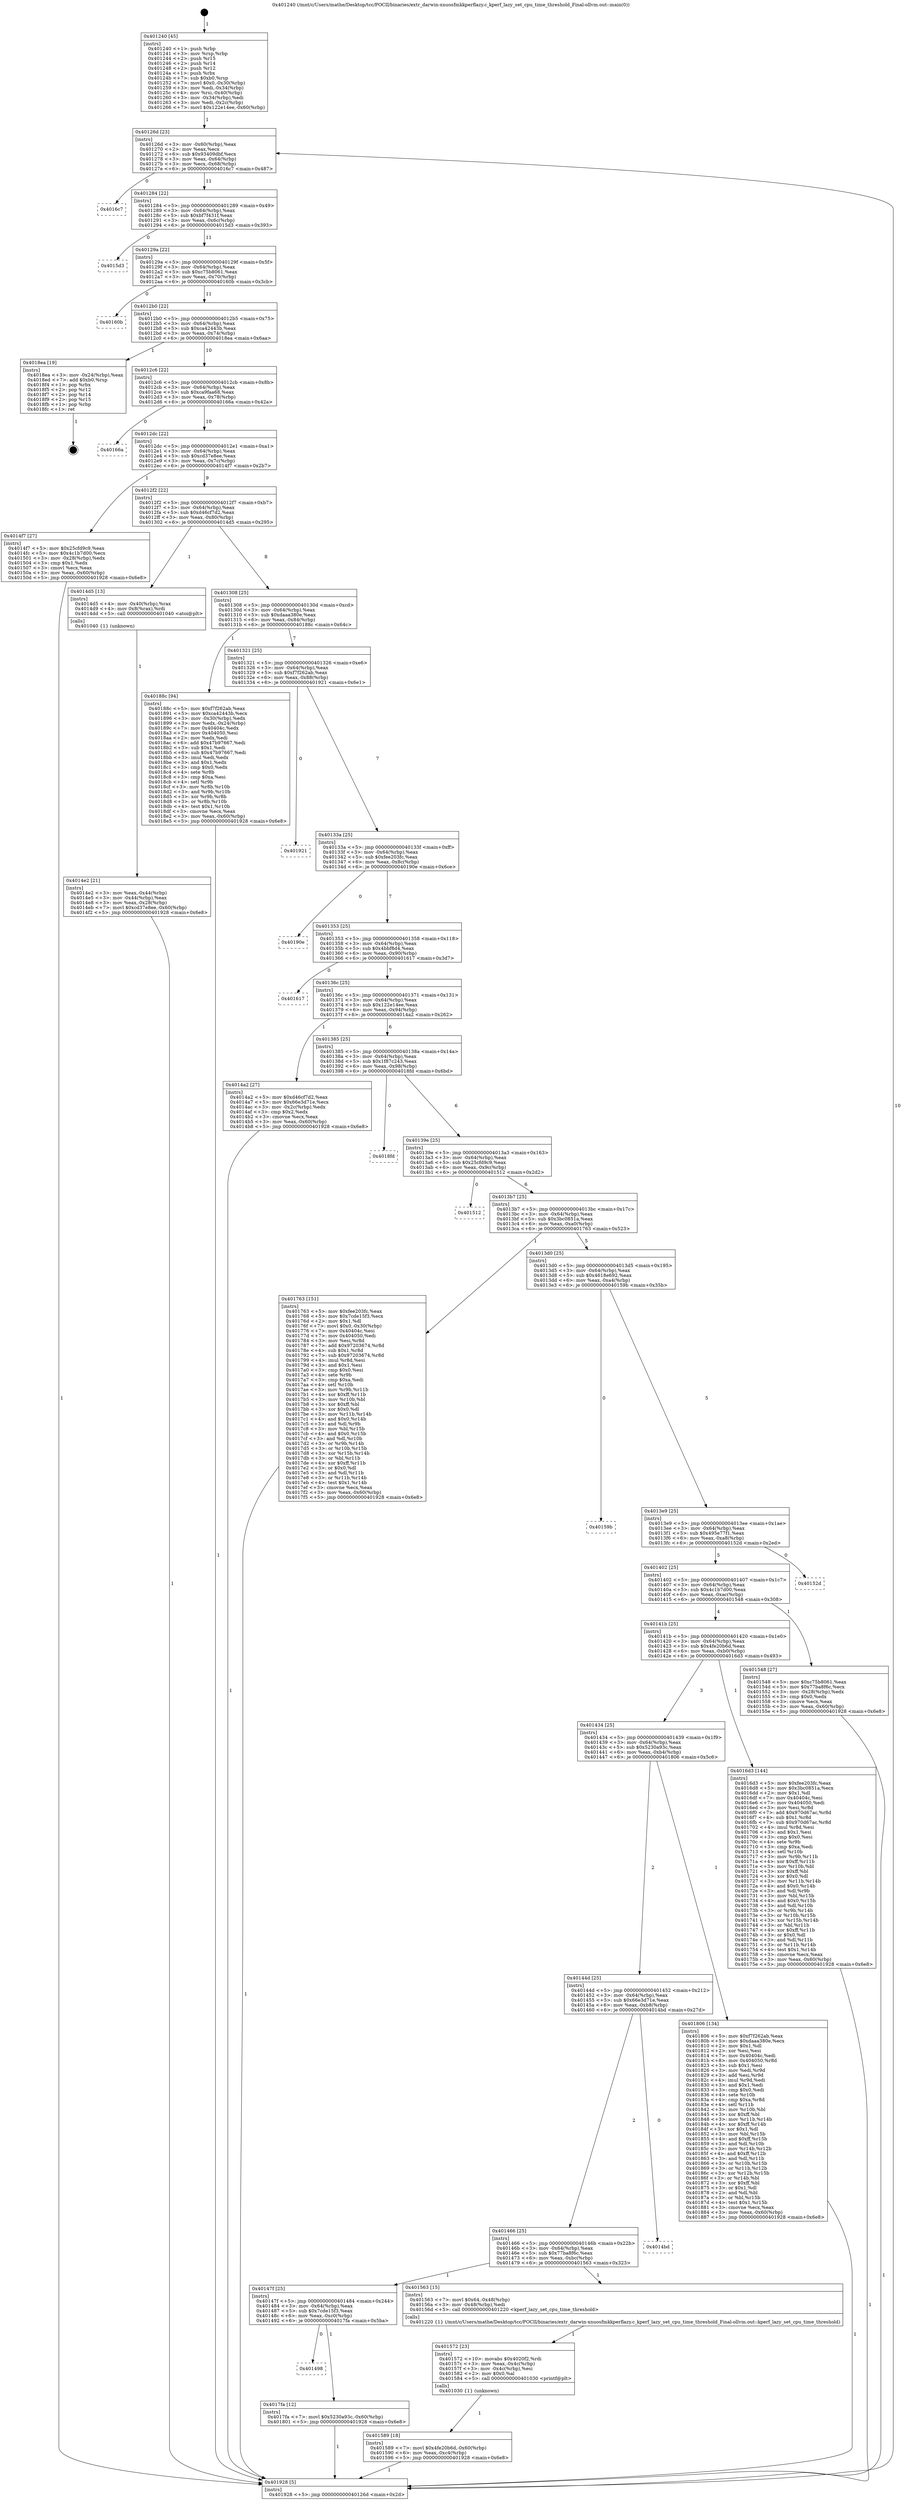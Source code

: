 digraph "0x401240" {
  label = "0x401240 (/mnt/c/Users/mathe/Desktop/tcc/POCII/binaries/extr_darwin-xnuosfmkkperflazy.c_kperf_lazy_set_cpu_time_threshold_Final-ollvm.out::main(0))"
  labelloc = "t"
  node[shape=record]

  Entry [label="",width=0.3,height=0.3,shape=circle,fillcolor=black,style=filled]
  "0x40126d" [label="{
     0x40126d [23]\l
     | [instrs]\l
     &nbsp;&nbsp;0x40126d \<+3\>: mov -0x60(%rbp),%eax\l
     &nbsp;&nbsp;0x401270 \<+2\>: mov %eax,%ecx\l
     &nbsp;&nbsp;0x401272 \<+6\>: sub $0x93409dbf,%ecx\l
     &nbsp;&nbsp;0x401278 \<+3\>: mov %eax,-0x64(%rbp)\l
     &nbsp;&nbsp;0x40127b \<+3\>: mov %ecx,-0x68(%rbp)\l
     &nbsp;&nbsp;0x40127e \<+6\>: je 00000000004016c7 \<main+0x487\>\l
  }"]
  "0x4016c7" [label="{
     0x4016c7\l
  }", style=dashed]
  "0x401284" [label="{
     0x401284 [22]\l
     | [instrs]\l
     &nbsp;&nbsp;0x401284 \<+5\>: jmp 0000000000401289 \<main+0x49\>\l
     &nbsp;&nbsp;0x401289 \<+3\>: mov -0x64(%rbp),%eax\l
     &nbsp;&nbsp;0x40128c \<+5\>: sub $0xbf7f431f,%eax\l
     &nbsp;&nbsp;0x401291 \<+3\>: mov %eax,-0x6c(%rbp)\l
     &nbsp;&nbsp;0x401294 \<+6\>: je 00000000004015d3 \<main+0x393\>\l
  }"]
  Exit [label="",width=0.3,height=0.3,shape=circle,fillcolor=black,style=filled,peripheries=2]
  "0x4015d3" [label="{
     0x4015d3\l
  }", style=dashed]
  "0x40129a" [label="{
     0x40129a [22]\l
     | [instrs]\l
     &nbsp;&nbsp;0x40129a \<+5\>: jmp 000000000040129f \<main+0x5f\>\l
     &nbsp;&nbsp;0x40129f \<+3\>: mov -0x64(%rbp),%eax\l
     &nbsp;&nbsp;0x4012a2 \<+5\>: sub $0xc75b8061,%eax\l
     &nbsp;&nbsp;0x4012a7 \<+3\>: mov %eax,-0x70(%rbp)\l
     &nbsp;&nbsp;0x4012aa \<+6\>: je 000000000040160b \<main+0x3cb\>\l
  }"]
  "0x401498" [label="{
     0x401498\l
  }", style=dashed]
  "0x40160b" [label="{
     0x40160b\l
  }", style=dashed]
  "0x4012b0" [label="{
     0x4012b0 [22]\l
     | [instrs]\l
     &nbsp;&nbsp;0x4012b0 \<+5\>: jmp 00000000004012b5 \<main+0x75\>\l
     &nbsp;&nbsp;0x4012b5 \<+3\>: mov -0x64(%rbp),%eax\l
     &nbsp;&nbsp;0x4012b8 \<+5\>: sub $0xca42443b,%eax\l
     &nbsp;&nbsp;0x4012bd \<+3\>: mov %eax,-0x74(%rbp)\l
     &nbsp;&nbsp;0x4012c0 \<+6\>: je 00000000004018ea \<main+0x6aa\>\l
  }"]
  "0x4017fa" [label="{
     0x4017fa [12]\l
     | [instrs]\l
     &nbsp;&nbsp;0x4017fa \<+7\>: movl $0x5230a93c,-0x60(%rbp)\l
     &nbsp;&nbsp;0x401801 \<+5\>: jmp 0000000000401928 \<main+0x6e8\>\l
  }"]
  "0x4018ea" [label="{
     0x4018ea [19]\l
     | [instrs]\l
     &nbsp;&nbsp;0x4018ea \<+3\>: mov -0x24(%rbp),%eax\l
     &nbsp;&nbsp;0x4018ed \<+7\>: add $0xb0,%rsp\l
     &nbsp;&nbsp;0x4018f4 \<+1\>: pop %rbx\l
     &nbsp;&nbsp;0x4018f5 \<+2\>: pop %r12\l
     &nbsp;&nbsp;0x4018f7 \<+2\>: pop %r14\l
     &nbsp;&nbsp;0x4018f9 \<+2\>: pop %r15\l
     &nbsp;&nbsp;0x4018fb \<+1\>: pop %rbp\l
     &nbsp;&nbsp;0x4018fc \<+1\>: ret\l
  }"]
  "0x4012c6" [label="{
     0x4012c6 [22]\l
     | [instrs]\l
     &nbsp;&nbsp;0x4012c6 \<+5\>: jmp 00000000004012cb \<main+0x8b\>\l
     &nbsp;&nbsp;0x4012cb \<+3\>: mov -0x64(%rbp),%eax\l
     &nbsp;&nbsp;0x4012ce \<+5\>: sub $0xca9faa68,%eax\l
     &nbsp;&nbsp;0x4012d3 \<+3\>: mov %eax,-0x78(%rbp)\l
     &nbsp;&nbsp;0x4012d6 \<+6\>: je 000000000040166a \<main+0x42a\>\l
  }"]
  "0x401589" [label="{
     0x401589 [18]\l
     | [instrs]\l
     &nbsp;&nbsp;0x401589 \<+7\>: movl $0x4fe20b6d,-0x60(%rbp)\l
     &nbsp;&nbsp;0x401590 \<+6\>: mov %eax,-0xc4(%rbp)\l
     &nbsp;&nbsp;0x401596 \<+5\>: jmp 0000000000401928 \<main+0x6e8\>\l
  }"]
  "0x40166a" [label="{
     0x40166a\l
  }", style=dashed]
  "0x4012dc" [label="{
     0x4012dc [22]\l
     | [instrs]\l
     &nbsp;&nbsp;0x4012dc \<+5\>: jmp 00000000004012e1 \<main+0xa1\>\l
     &nbsp;&nbsp;0x4012e1 \<+3\>: mov -0x64(%rbp),%eax\l
     &nbsp;&nbsp;0x4012e4 \<+5\>: sub $0xcd37e8ee,%eax\l
     &nbsp;&nbsp;0x4012e9 \<+3\>: mov %eax,-0x7c(%rbp)\l
     &nbsp;&nbsp;0x4012ec \<+6\>: je 00000000004014f7 \<main+0x2b7\>\l
  }"]
  "0x401572" [label="{
     0x401572 [23]\l
     | [instrs]\l
     &nbsp;&nbsp;0x401572 \<+10\>: movabs $0x4020f2,%rdi\l
     &nbsp;&nbsp;0x40157c \<+3\>: mov %eax,-0x4c(%rbp)\l
     &nbsp;&nbsp;0x40157f \<+3\>: mov -0x4c(%rbp),%esi\l
     &nbsp;&nbsp;0x401582 \<+2\>: mov $0x0,%al\l
     &nbsp;&nbsp;0x401584 \<+5\>: call 0000000000401030 \<printf@plt\>\l
     | [calls]\l
     &nbsp;&nbsp;0x401030 \{1\} (unknown)\l
  }"]
  "0x4014f7" [label="{
     0x4014f7 [27]\l
     | [instrs]\l
     &nbsp;&nbsp;0x4014f7 \<+5\>: mov $0x25cfd9c9,%eax\l
     &nbsp;&nbsp;0x4014fc \<+5\>: mov $0x4c1b7d00,%ecx\l
     &nbsp;&nbsp;0x401501 \<+3\>: mov -0x28(%rbp),%edx\l
     &nbsp;&nbsp;0x401504 \<+3\>: cmp $0x1,%edx\l
     &nbsp;&nbsp;0x401507 \<+3\>: cmovl %ecx,%eax\l
     &nbsp;&nbsp;0x40150a \<+3\>: mov %eax,-0x60(%rbp)\l
     &nbsp;&nbsp;0x40150d \<+5\>: jmp 0000000000401928 \<main+0x6e8\>\l
  }"]
  "0x4012f2" [label="{
     0x4012f2 [22]\l
     | [instrs]\l
     &nbsp;&nbsp;0x4012f2 \<+5\>: jmp 00000000004012f7 \<main+0xb7\>\l
     &nbsp;&nbsp;0x4012f7 \<+3\>: mov -0x64(%rbp),%eax\l
     &nbsp;&nbsp;0x4012fa \<+5\>: sub $0xd46cf7d2,%eax\l
     &nbsp;&nbsp;0x4012ff \<+3\>: mov %eax,-0x80(%rbp)\l
     &nbsp;&nbsp;0x401302 \<+6\>: je 00000000004014d5 \<main+0x295\>\l
  }"]
  "0x40147f" [label="{
     0x40147f [25]\l
     | [instrs]\l
     &nbsp;&nbsp;0x40147f \<+5\>: jmp 0000000000401484 \<main+0x244\>\l
     &nbsp;&nbsp;0x401484 \<+3\>: mov -0x64(%rbp),%eax\l
     &nbsp;&nbsp;0x401487 \<+5\>: sub $0x7cde15f3,%eax\l
     &nbsp;&nbsp;0x40148c \<+6\>: mov %eax,-0xc0(%rbp)\l
     &nbsp;&nbsp;0x401492 \<+6\>: je 00000000004017fa \<main+0x5ba\>\l
  }"]
  "0x4014d5" [label="{
     0x4014d5 [13]\l
     | [instrs]\l
     &nbsp;&nbsp;0x4014d5 \<+4\>: mov -0x40(%rbp),%rax\l
     &nbsp;&nbsp;0x4014d9 \<+4\>: mov 0x8(%rax),%rdi\l
     &nbsp;&nbsp;0x4014dd \<+5\>: call 0000000000401040 \<atoi@plt\>\l
     | [calls]\l
     &nbsp;&nbsp;0x401040 \{1\} (unknown)\l
  }"]
  "0x401308" [label="{
     0x401308 [25]\l
     | [instrs]\l
     &nbsp;&nbsp;0x401308 \<+5\>: jmp 000000000040130d \<main+0xcd\>\l
     &nbsp;&nbsp;0x40130d \<+3\>: mov -0x64(%rbp),%eax\l
     &nbsp;&nbsp;0x401310 \<+5\>: sub $0xdaaa380e,%eax\l
     &nbsp;&nbsp;0x401315 \<+6\>: mov %eax,-0x84(%rbp)\l
     &nbsp;&nbsp;0x40131b \<+6\>: je 000000000040188c \<main+0x64c\>\l
  }"]
  "0x401563" [label="{
     0x401563 [15]\l
     | [instrs]\l
     &nbsp;&nbsp;0x401563 \<+7\>: movl $0x64,-0x48(%rbp)\l
     &nbsp;&nbsp;0x40156a \<+3\>: mov -0x48(%rbp),%edi\l
     &nbsp;&nbsp;0x40156d \<+5\>: call 0000000000401220 \<kperf_lazy_set_cpu_time_threshold\>\l
     | [calls]\l
     &nbsp;&nbsp;0x401220 \{1\} (/mnt/c/Users/mathe/Desktop/tcc/POCII/binaries/extr_darwin-xnuosfmkkperflazy.c_kperf_lazy_set_cpu_time_threshold_Final-ollvm.out::kperf_lazy_set_cpu_time_threshold)\l
  }"]
  "0x40188c" [label="{
     0x40188c [94]\l
     | [instrs]\l
     &nbsp;&nbsp;0x40188c \<+5\>: mov $0xf7f262ab,%eax\l
     &nbsp;&nbsp;0x401891 \<+5\>: mov $0xca42443b,%ecx\l
     &nbsp;&nbsp;0x401896 \<+3\>: mov -0x30(%rbp),%edx\l
     &nbsp;&nbsp;0x401899 \<+3\>: mov %edx,-0x24(%rbp)\l
     &nbsp;&nbsp;0x40189c \<+7\>: mov 0x40404c,%edx\l
     &nbsp;&nbsp;0x4018a3 \<+7\>: mov 0x404050,%esi\l
     &nbsp;&nbsp;0x4018aa \<+2\>: mov %edx,%edi\l
     &nbsp;&nbsp;0x4018ac \<+6\>: add $0x47b97667,%edi\l
     &nbsp;&nbsp;0x4018b2 \<+3\>: sub $0x1,%edi\l
     &nbsp;&nbsp;0x4018b5 \<+6\>: sub $0x47b97667,%edi\l
     &nbsp;&nbsp;0x4018bb \<+3\>: imul %edi,%edx\l
     &nbsp;&nbsp;0x4018be \<+3\>: and $0x1,%edx\l
     &nbsp;&nbsp;0x4018c1 \<+3\>: cmp $0x0,%edx\l
     &nbsp;&nbsp;0x4018c4 \<+4\>: sete %r8b\l
     &nbsp;&nbsp;0x4018c8 \<+3\>: cmp $0xa,%esi\l
     &nbsp;&nbsp;0x4018cb \<+4\>: setl %r9b\l
     &nbsp;&nbsp;0x4018cf \<+3\>: mov %r8b,%r10b\l
     &nbsp;&nbsp;0x4018d2 \<+3\>: and %r9b,%r10b\l
     &nbsp;&nbsp;0x4018d5 \<+3\>: xor %r9b,%r8b\l
     &nbsp;&nbsp;0x4018d8 \<+3\>: or %r8b,%r10b\l
     &nbsp;&nbsp;0x4018db \<+4\>: test $0x1,%r10b\l
     &nbsp;&nbsp;0x4018df \<+3\>: cmovne %ecx,%eax\l
     &nbsp;&nbsp;0x4018e2 \<+3\>: mov %eax,-0x60(%rbp)\l
     &nbsp;&nbsp;0x4018e5 \<+5\>: jmp 0000000000401928 \<main+0x6e8\>\l
  }"]
  "0x401321" [label="{
     0x401321 [25]\l
     | [instrs]\l
     &nbsp;&nbsp;0x401321 \<+5\>: jmp 0000000000401326 \<main+0xe6\>\l
     &nbsp;&nbsp;0x401326 \<+3\>: mov -0x64(%rbp),%eax\l
     &nbsp;&nbsp;0x401329 \<+5\>: sub $0xf7f262ab,%eax\l
     &nbsp;&nbsp;0x40132e \<+6\>: mov %eax,-0x88(%rbp)\l
     &nbsp;&nbsp;0x401334 \<+6\>: je 0000000000401921 \<main+0x6e1\>\l
  }"]
  "0x401466" [label="{
     0x401466 [25]\l
     | [instrs]\l
     &nbsp;&nbsp;0x401466 \<+5\>: jmp 000000000040146b \<main+0x22b\>\l
     &nbsp;&nbsp;0x40146b \<+3\>: mov -0x64(%rbp),%eax\l
     &nbsp;&nbsp;0x40146e \<+5\>: sub $0x77ba8f6c,%eax\l
     &nbsp;&nbsp;0x401473 \<+6\>: mov %eax,-0xbc(%rbp)\l
     &nbsp;&nbsp;0x401479 \<+6\>: je 0000000000401563 \<main+0x323\>\l
  }"]
  "0x401921" [label="{
     0x401921\l
  }", style=dashed]
  "0x40133a" [label="{
     0x40133a [25]\l
     | [instrs]\l
     &nbsp;&nbsp;0x40133a \<+5\>: jmp 000000000040133f \<main+0xff\>\l
     &nbsp;&nbsp;0x40133f \<+3\>: mov -0x64(%rbp),%eax\l
     &nbsp;&nbsp;0x401342 \<+5\>: sub $0xfee203fc,%eax\l
     &nbsp;&nbsp;0x401347 \<+6\>: mov %eax,-0x8c(%rbp)\l
     &nbsp;&nbsp;0x40134d \<+6\>: je 000000000040190e \<main+0x6ce\>\l
  }"]
  "0x4014bd" [label="{
     0x4014bd\l
  }", style=dashed]
  "0x40190e" [label="{
     0x40190e\l
  }", style=dashed]
  "0x401353" [label="{
     0x401353 [25]\l
     | [instrs]\l
     &nbsp;&nbsp;0x401353 \<+5\>: jmp 0000000000401358 \<main+0x118\>\l
     &nbsp;&nbsp;0x401358 \<+3\>: mov -0x64(%rbp),%eax\l
     &nbsp;&nbsp;0x40135b \<+5\>: sub $0x4bbf8d4,%eax\l
     &nbsp;&nbsp;0x401360 \<+6\>: mov %eax,-0x90(%rbp)\l
     &nbsp;&nbsp;0x401366 \<+6\>: je 0000000000401617 \<main+0x3d7\>\l
  }"]
  "0x40144d" [label="{
     0x40144d [25]\l
     | [instrs]\l
     &nbsp;&nbsp;0x40144d \<+5\>: jmp 0000000000401452 \<main+0x212\>\l
     &nbsp;&nbsp;0x401452 \<+3\>: mov -0x64(%rbp),%eax\l
     &nbsp;&nbsp;0x401455 \<+5\>: sub $0x66e3d71e,%eax\l
     &nbsp;&nbsp;0x40145a \<+6\>: mov %eax,-0xb8(%rbp)\l
     &nbsp;&nbsp;0x401460 \<+6\>: je 00000000004014bd \<main+0x27d\>\l
  }"]
  "0x401617" [label="{
     0x401617\l
  }", style=dashed]
  "0x40136c" [label="{
     0x40136c [25]\l
     | [instrs]\l
     &nbsp;&nbsp;0x40136c \<+5\>: jmp 0000000000401371 \<main+0x131\>\l
     &nbsp;&nbsp;0x401371 \<+3\>: mov -0x64(%rbp),%eax\l
     &nbsp;&nbsp;0x401374 \<+5\>: sub $0x122e14ee,%eax\l
     &nbsp;&nbsp;0x401379 \<+6\>: mov %eax,-0x94(%rbp)\l
     &nbsp;&nbsp;0x40137f \<+6\>: je 00000000004014a2 \<main+0x262\>\l
  }"]
  "0x401806" [label="{
     0x401806 [134]\l
     | [instrs]\l
     &nbsp;&nbsp;0x401806 \<+5\>: mov $0xf7f262ab,%eax\l
     &nbsp;&nbsp;0x40180b \<+5\>: mov $0xdaaa380e,%ecx\l
     &nbsp;&nbsp;0x401810 \<+2\>: mov $0x1,%dl\l
     &nbsp;&nbsp;0x401812 \<+2\>: xor %esi,%esi\l
     &nbsp;&nbsp;0x401814 \<+7\>: mov 0x40404c,%edi\l
     &nbsp;&nbsp;0x40181b \<+8\>: mov 0x404050,%r8d\l
     &nbsp;&nbsp;0x401823 \<+3\>: sub $0x1,%esi\l
     &nbsp;&nbsp;0x401826 \<+3\>: mov %edi,%r9d\l
     &nbsp;&nbsp;0x401829 \<+3\>: add %esi,%r9d\l
     &nbsp;&nbsp;0x40182c \<+4\>: imul %r9d,%edi\l
     &nbsp;&nbsp;0x401830 \<+3\>: and $0x1,%edi\l
     &nbsp;&nbsp;0x401833 \<+3\>: cmp $0x0,%edi\l
     &nbsp;&nbsp;0x401836 \<+4\>: sete %r10b\l
     &nbsp;&nbsp;0x40183a \<+4\>: cmp $0xa,%r8d\l
     &nbsp;&nbsp;0x40183e \<+4\>: setl %r11b\l
     &nbsp;&nbsp;0x401842 \<+3\>: mov %r10b,%bl\l
     &nbsp;&nbsp;0x401845 \<+3\>: xor $0xff,%bl\l
     &nbsp;&nbsp;0x401848 \<+3\>: mov %r11b,%r14b\l
     &nbsp;&nbsp;0x40184b \<+4\>: xor $0xff,%r14b\l
     &nbsp;&nbsp;0x40184f \<+3\>: xor $0x1,%dl\l
     &nbsp;&nbsp;0x401852 \<+3\>: mov %bl,%r15b\l
     &nbsp;&nbsp;0x401855 \<+4\>: and $0xff,%r15b\l
     &nbsp;&nbsp;0x401859 \<+3\>: and %dl,%r10b\l
     &nbsp;&nbsp;0x40185c \<+3\>: mov %r14b,%r12b\l
     &nbsp;&nbsp;0x40185f \<+4\>: and $0xff,%r12b\l
     &nbsp;&nbsp;0x401863 \<+3\>: and %dl,%r11b\l
     &nbsp;&nbsp;0x401866 \<+3\>: or %r10b,%r15b\l
     &nbsp;&nbsp;0x401869 \<+3\>: or %r11b,%r12b\l
     &nbsp;&nbsp;0x40186c \<+3\>: xor %r12b,%r15b\l
     &nbsp;&nbsp;0x40186f \<+3\>: or %r14b,%bl\l
     &nbsp;&nbsp;0x401872 \<+3\>: xor $0xff,%bl\l
     &nbsp;&nbsp;0x401875 \<+3\>: or $0x1,%dl\l
     &nbsp;&nbsp;0x401878 \<+2\>: and %dl,%bl\l
     &nbsp;&nbsp;0x40187a \<+3\>: or %bl,%r15b\l
     &nbsp;&nbsp;0x40187d \<+4\>: test $0x1,%r15b\l
     &nbsp;&nbsp;0x401881 \<+3\>: cmovne %ecx,%eax\l
     &nbsp;&nbsp;0x401884 \<+3\>: mov %eax,-0x60(%rbp)\l
     &nbsp;&nbsp;0x401887 \<+5\>: jmp 0000000000401928 \<main+0x6e8\>\l
  }"]
  "0x4014a2" [label="{
     0x4014a2 [27]\l
     | [instrs]\l
     &nbsp;&nbsp;0x4014a2 \<+5\>: mov $0xd46cf7d2,%eax\l
     &nbsp;&nbsp;0x4014a7 \<+5\>: mov $0x66e3d71e,%ecx\l
     &nbsp;&nbsp;0x4014ac \<+3\>: mov -0x2c(%rbp),%edx\l
     &nbsp;&nbsp;0x4014af \<+3\>: cmp $0x2,%edx\l
     &nbsp;&nbsp;0x4014b2 \<+3\>: cmovne %ecx,%eax\l
     &nbsp;&nbsp;0x4014b5 \<+3\>: mov %eax,-0x60(%rbp)\l
     &nbsp;&nbsp;0x4014b8 \<+5\>: jmp 0000000000401928 \<main+0x6e8\>\l
  }"]
  "0x401385" [label="{
     0x401385 [25]\l
     | [instrs]\l
     &nbsp;&nbsp;0x401385 \<+5\>: jmp 000000000040138a \<main+0x14a\>\l
     &nbsp;&nbsp;0x40138a \<+3\>: mov -0x64(%rbp),%eax\l
     &nbsp;&nbsp;0x40138d \<+5\>: sub $0x1f87c243,%eax\l
     &nbsp;&nbsp;0x401392 \<+6\>: mov %eax,-0x98(%rbp)\l
     &nbsp;&nbsp;0x401398 \<+6\>: je 00000000004018fd \<main+0x6bd\>\l
  }"]
  "0x401928" [label="{
     0x401928 [5]\l
     | [instrs]\l
     &nbsp;&nbsp;0x401928 \<+5\>: jmp 000000000040126d \<main+0x2d\>\l
  }"]
  "0x401240" [label="{
     0x401240 [45]\l
     | [instrs]\l
     &nbsp;&nbsp;0x401240 \<+1\>: push %rbp\l
     &nbsp;&nbsp;0x401241 \<+3\>: mov %rsp,%rbp\l
     &nbsp;&nbsp;0x401244 \<+2\>: push %r15\l
     &nbsp;&nbsp;0x401246 \<+2\>: push %r14\l
     &nbsp;&nbsp;0x401248 \<+2\>: push %r12\l
     &nbsp;&nbsp;0x40124a \<+1\>: push %rbx\l
     &nbsp;&nbsp;0x40124b \<+7\>: sub $0xb0,%rsp\l
     &nbsp;&nbsp;0x401252 \<+7\>: movl $0x0,-0x30(%rbp)\l
     &nbsp;&nbsp;0x401259 \<+3\>: mov %edi,-0x34(%rbp)\l
     &nbsp;&nbsp;0x40125c \<+4\>: mov %rsi,-0x40(%rbp)\l
     &nbsp;&nbsp;0x401260 \<+3\>: mov -0x34(%rbp),%edi\l
     &nbsp;&nbsp;0x401263 \<+3\>: mov %edi,-0x2c(%rbp)\l
     &nbsp;&nbsp;0x401266 \<+7\>: movl $0x122e14ee,-0x60(%rbp)\l
  }"]
  "0x4014e2" [label="{
     0x4014e2 [21]\l
     | [instrs]\l
     &nbsp;&nbsp;0x4014e2 \<+3\>: mov %eax,-0x44(%rbp)\l
     &nbsp;&nbsp;0x4014e5 \<+3\>: mov -0x44(%rbp),%eax\l
     &nbsp;&nbsp;0x4014e8 \<+3\>: mov %eax,-0x28(%rbp)\l
     &nbsp;&nbsp;0x4014eb \<+7\>: movl $0xcd37e8ee,-0x60(%rbp)\l
     &nbsp;&nbsp;0x4014f2 \<+5\>: jmp 0000000000401928 \<main+0x6e8\>\l
  }"]
  "0x401434" [label="{
     0x401434 [25]\l
     | [instrs]\l
     &nbsp;&nbsp;0x401434 \<+5\>: jmp 0000000000401439 \<main+0x1f9\>\l
     &nbsp;&nbsp;0x401439 \<+3\>: mov -0x64(%rbp),%eax\l
     &nbsp;&nbsp;0x40143c \<+5\>: sub $0x5230a93c,%eax\l
     &nbsp;&nbsp;0x401441 \<+6\>: mov %eax,-0xb4(%rbp)\l
     &nbsp;&nbsp;0x401447 \<+6\>: je 0000000000401806 \<main+0x5c6\>\l
  }"]
  "0x4018fd" [label="{
     0x4018fd\l
  }", style=dashed]
  "0x40139e" [label="{
     0x40139e [25]\l
     | [instrs]\l
     &nbsp;&nbsp;0x40139e \<+5\>: jmp 00000000004013a3 \<main+0x163\>\l
     &nbsp;&nbsp;0x4013a3 \<+3\>: mov -0x64(%rbp),%eax\l
     &nbsp;&nbsp;0x4013a6 \<+5\>: sub $0x25cfd9c9,%eax\l
     &nbsp;&nbsp;0x4013ab \<+6\>: mov %eax,-0x9c(%rbp)\l
     &nbsp;&nbsp;0x4013b1 \<+6\>: je 0000000000401512 \<main+0x2d2\>\l
  }"]
  "0x4016d3" [label="{
     0x4016d3 [144]\l
     | [instrs]\l
     &nbsp;&nbsp;0x4016d3 \<+5\>: mov $0xfee203fc,%eax\l
     &nbsp;&nbsp;0x4016d8 \<+5\>: mov $0x3bc0851a,%ecx\l
     &nbsp;&nbsp;0x4016dd \<+2\>: mov $0x1,%dl\l
     &nbsp;&nbsp;0x4016df \<+7\>: mov 0x40404c,%esi\l
     &nbsp;&nbsp;0x4016e6 \<+7\>: mov 0x404050,%edi\l
     &nbsp;&nbsp;0x4016ed \<+3\>: mov %esi,%r8d\l
     &nbsp;&nbsp;0x4016f0 \<+7\>: add $0x970d67ac,%r8d\l
     &nbsp;&nbsp;0x4016f7 \<+4\>: sub $0x1,%r8d\l
     &nbsp;&nbsp;0x4016fb \<+7\>: sub $0x970d67ac,%r8d\l
     &nbsp;&nbsp;0x401702 \<+4\>: imul %r8d,%esi\l
     &nbsp;&nbsp;0x401706 \<+3\>: and $0x1,%esi\l
     &nbsp;&nbsp;0x401709 \<+3\>: cmp $0x0,%esi\l
     &nbsp;&nbsp;0x40170c \<+4\>: sete %r9b\l
     &nbsp;&nbsp;0x401710 \<+3\>: cmp $0xa,%edi\l
     &nbsp;&nbsp;0x401713 \<+4\>: setl %r10b\l
     &nbsp;&nbsp;0x401717 \<+3\>: mov %r9b,%r11b\l
     &nbsp;&nbsp;0x40171a \<+4\>: xor $0xff,%r11b\l
     &nbsp;&nbsp;0x40171e \<+3\>: mov %r10b,%bl\l
     &nbsp;&nbsp;0x401721 \<+3\>: xor $0xff,%bl\l
     &nbsp;&nbsp;0x401724 \<+3\>: xor $0x0,%dl\l
     &nbsp;&nbsp;0x401727 \<+3\>: mov %r11b,%r14b\l
     &nbsp;&nbsp;0x40172a \<+4\>: and $0x0,%r14b\l
     &nbsp;&nbsp;0x40172e \<+3\>: and %dl,%r9b\l
     &nbsp;&nbsp;0x401731 \<+3\>: mov %bl,%r15b\l
     &nbsp;&nbsp;0x401734 \<+4\>: and $0x0,%r15b\l
     &nbsp;&nbsp;0x401738 \<+3\>: and %dl,%r10b\l
     &nbsp;&nbsp;0x40173b \<+3\>: or %r9b,%r14b\l
     &nbsp;&nbsp;0x40173e \<+3\>: or %r10b,%r15b\l
     &nbsp;&nbsp;0x401741 \<+3\>: xor %r15b,%r14b\l
     &nbsp;&nbsp;0x401744 \<+3\>: or %bl,%r11b\l
     &nbsp;&nbsp;0x401747 \<+4\>: xor $0xff,%r11b\l
     &nbsp;&nbsp;0x40174b \<+3\>: or $0x0,%dl\l
     &nbsp;&nbsp;0x40174e \<+3\>: and %dl,%r11b\l
     &nbsp;&nbsp;0x401751 \<+3\>: or %r11b,%r14b\l
     &nbsp;&nbsp;0x401754 \<+4\>: test $0x1,%r14b\l
     &nbsp;&nbsp;0x401758 \<+3\>: cmovne %ecx,%eax\l
     &nbsp;&nbsp;0x40175b \<+3\>: mov %eax,-0x60(%rbp)\l
     &nbsp;&nbsp;0x40175e \<+5\>: jmp 0000000000401928 \<main+0x6e8\>\l
  }"]
  "0x401512" [label="{
     0x401512\l
  }", style=dashed]
  "0x4013b7" [label="{
     0x4013b7 [25]\l
     | [instrs]\l
     &nbsp;&nbsp;0x4013b7 \<+5\>: jmp 00000000004013bc \<main+0x17c\>\l
     &nbsp;&nbsp;0x4013bc \<+3\>: mov -0x64(%rbp),%eax\l
     &nbsp;&nbsp;0x4013bf \<+5\>: sub $0x3bc0851a,%eax\l
     &nbsp;&nbsp;0x4013c4 \<+6\>: mov %eax,-0xa0(%rbp)\l
     &nbsp;&nbsp;0x4013ca \<+6\>: je 0000000000401763 \<main+0x523\>\l
  }"]
  "0x40141b" [label="{
     0x40141b [25]\l
     | [instrs]\l
     &nbsp;&nbsp;0x40141b \<+5\>: jmp 0000000000401420 \<main+0x1e0\>\l
     &nbsp;&nbsp;0x401420 \<+3\>: mov -0x64(%rbp),%eax\l
     &nbsp;&nbsp;0x401423 \<+5\>: sub $0x4fe20b6d,%eax\l
     &nbsp;&nbsp;0x401428 \<+6\>: mov %eax,-0xb0(%rbp)\l
     &nbsp;&nbsp;0x40142e \<+6\>: je 00000000004016d3 \<main+0x493\>\l
  }"]
  "0x401763" [label="{
     0x401763 [151]\l
     | [instrs]\l
     &nbsp;&nbsp;0x401763 \<+5\>: mov $0xfee203fc,%eax\l
     &nbsp;&nbsp;0x401768 \<+5\>: mov $0x7cde15f3,%ecx\l
     &nbsp;&nbsp;0x40176d \<+2\>: mov $0x1,%dl\l
     &nbsp;&nbsp;0x40176f \<+7\>: movl $0x0,-0x30(%rbp)\l
     &nbsp;&nbsp;0x401776 \<+7\>: mov 0x40404c,%esi\l
     &nbsp;&nbsp;0x40177d \<+7\>: mov 0x404050,%edi\l
     &nbsp;&nbsp;0x401784 \<+3\>: mov %esi,%r8d\l
     &nbsp;&nbsp;0x401787 \<+7\>: add $0x97203674,%r8d\l
     &nbsp;&nbsp;0x40178e \<+4\>: sub $0x1,%r8d\l
     &nbsp;&nbsp;0x401792 \<+7\>: sub $0x97203674,%r8d\l
     &nbsp;&nbsp;0x401799 \<+4\>: imul %r8d,%esi\l
     &nbsp;&nbsp;0x40179d \<+3\>: and $0x1,%esi\l
     &nbsp;&nbsp;0x4017a0 \<+3\>: cmp $0x0,%esi\l
     &nbsp;&nbsp;0x4017a3 \<+4\>: sete %r9b\l
     &nbsp;&nbsp;0x4017a7 \<+3\>: cmp $0xa,%edi\l
     &nbsp;&nbsp;0x4017aa \<+4\>: setl %r10b\l
     &nbsp;&nbsp;0x4017ae \<+3\>: mov %r9b,%r11b\l
     &nbsp;&nbsp;0x4017b1 \<+4\>: xor $0xff,%r11b\l
     &nbsp;&nbsp;0x4017b5 \<+3\>: mov %r10b,%bl\l
     &nbsp;&nbsp;0x4017b8 \<+3\>: xor $0xff,%bl\l
     &nbsp;&nbsp;0x4017bb \<+3\>: xor $0x0,%dl\l
     &nbsp;&nbsp;0x4017be \<+3\>: mov %r11b,%r14b\l
     &nbsp;&nbsp;0x4017c1 \<+4\>: and $0x0,%r14b\l
     &nbsp;&nbsp;0x4017c5 \<+3\>: and %dl,%r9b\l
     &nbsp;&nbsp;0x4017c8 \<+3\>: mov %bl,%r15b\l
     &nbsp;&nbsp;0x4017cb \<+4\>: and $0x0,%r15b\l
     &nbsp;&nbsp;0x4017cf \<+3\>: and %dl,%r10b\l
     &nbsp;&nbsp;0x4017d2 \<+3\>: or %r9b,%r14b\l
     &nbsp;&nbsp;0x4017d5 \<+3\>: or %r10b,%r15b\l
     &nbsp;&nbsp;0x4017d8 \<+3\>: xor %r15b,%r14b\l
     &nbsp;&nbsp;0x4017db \<+3\>: or %bl,%r11b\l
     &nbsp;&nbsp;0x4017de \<+4\>: xor $0xff,%r11b\l
     &nbsp;&nbsp;0x4017e2 \<+3\>: or $0x0,%dl\l
     &nbsp;&nbsp;0x4017e5 \<+3\>: and %dl,%r11b\l
     &nbsp;&nbsp;0x4017e8 \<+3\>: or %r11b,%r14b\l
     &nbsp;&nbsp;0x4017eb \<+4\>: test $0x1,%r14b\l
     &nbsp;&nbsp;0x4017ef \<+3\>: cmovne %ecx,%eax\l
     &nbsp;&nbsp;0x4017f2 \<+3\>: mov %eax,-0x60(%rbp)\l
     &nbsp;&nbsp;0x4017f5 \<+5\>: jmp 0000000000401928 \<main+0x6e8\>\l
  }"]
  "0x4013d0" [label="{
     0x4013d0 [25]\l
     | [instrs]\l
     &nbsp;&nbsp;0x4013d0 \<+5\>: jmp 00000000004013d5 \<main+0x195\>\l
     &nbsp;&nbsp;0x4013d5 \<+3\>: mov -0x64(%rbp),%eax\l
     &nbsp;&nbsp;0x4013d8 \<+5\>: sub $0x4618e692,%eax\l
     &nbsp;&nbsp;0x4013dd \<+6\>: mov %eax,-0xa4(%rbp)\l
     &nbsp;&nbsp;0x4013e3 \<+6\>: je 000000000040159b \<main+0x35b\>\l
  }"]
  "0x401548" [label="{
     0x401548 [27]\l
     | [instrs]\l
     &nbsp;&nbsp;0x401548 \<+5\>: mov $0xc75b8061,%eax\l
     &nbsp;&nbsp;0x40154d \<+5\>: mov $0x77ba8f6c,%ecx\l
     &nbsp;&nbsp;0x401552 \<+3\>: mov -0x28(%rbp),%edx\l
     &nbsp;&nbsp;0x401555 \<+3\>: cmp $0x0,%edx\l
     &nbsp;&nbsp;0x401558 \<+3\>: cmove %ecx,%eax\l
     &nbsp;&nbsp;0x40155b \<+3\>: mov %eax,-0x60(%rbp)\l
     &nbsp;&nbsp;0x40155e \<+5\>: jmp 0000000000401928 \<main+0x6e8\>\l
  }"]
  "0x40159b" [label="{
     0x40159b\l
  }", style=dashed]
  "0x4013e9" [label="{
     0x4013e9 [25]\l
     | [instrs]\l
     &nbsp;&nbsp;0x4013e9 \<+5\>: jmp 00000000004013ee \<main+0x1ae\>\l
     &nbsp;&nbsp;0x4013ee \<+3\>: mov -0x64(%rbp),%eax\l
     &nbsp;&nbsp;0x4013f1 \<+5\>: sub $0x495e77f1,%eax\l
     &nbsp;&nbsp;0x4013f6 \<+6\>: mov %eax,-0xa8(%rbp)\l
     &nbsp;&nbsp;0x4013fc \<+6\>: je 000000000040152d \<main+0x2ed\>\l
  }"]
  "0x401402" [label="{
     0x401402 [25]\l
     | [instrs]\l
     &nbsp;&nbsp;0x401402 \<+5\>: jmp 0000000000401407 \<main+0x1c7\>\l
     &nbsp;&nbsp;0x401407 \<+3\>: mov -0x64(%rbp),%eax\l
     &nbsp;&nbsp;0x40140a \<+5\>: sub $0x4c1b7d00,%eax\l
     &nbsp;&nbsp;0x40140f \<+6\>: mov %eax,-0xac(%rbp)\l
     &nbsp;&nbsp;0x401415 \<+6\>: je 0000000000401548 \<main+0x308\>\l
  }"]
  "0x40152d" [label="{
     0x40152d\l
  }", style=dashed]
  Entry -> "0x401240" [label=" 1"]
  "0x40126d" -> "0x4016c7" [label=" 0"]
  "0x40126d" -> "0x401284" [label=" 11"]
  "0x4018ea" -> Exit [label=" 1"]
  "0x401284" -> "0x4015d3" [label=" 0"]
  "0x401284" -> "0x40129a" [label=" 11"]
  "0x40188c" -> "0x401928" [label=" 1"]
  "0x40129a" -> "0x40160b" [label=" 0"]
  "0x40129a" -> "0x4012b0" [label=" 11"]
  "0x401806" -> "0x401928" [label=" 1"]
  "0x4012b0" -> "0x4018ea" [label=" 1"]
  "0x4012b0" -> "0x4012c6" [label=" 10"]
  "0x4017fa" -> "0x401928" [label=" 1"]
  "0x4012c6" -> "0x40166a" [label=" 0"]
  "0x4012c6" -> "0x4012dc" [label=" 10"]
  "0x40147f" -> "0x4017fa" [label=" 1"]
  "0x4012dc" -> "0x4014f7" [label=" 1"]
  "0x4012dc" -> "0x4012f2" [label=" 9"]
  "0x40147f" -> "0x401498" [label=" 0"]
  "0x4012f2" -> "0x4014d5" [label=" 1"]
  "0x4012f2" -> "0x401308" [label=" 8"]
  "0x401763" -> "0x401928" [label=" 1"]
  "0x401308" -> "0x40188c" [label=" 1"]
  "0x401308" -> "0x401321" [label=" 7"]
  "0x4016d3" -> "0x401928" [label=" 1"]
  "0x401321" -> "0x401921" [label=" 0"]
  "0x401321" -> "0x40133a" [label=" 7"]
  "0x401572" -> "0x401589" [label=" 1"]
  "0x40133a" -> "0x40190e" [label=" 0"]
  "0x40133a" -> "0x401353" [label=" 7"]
  "0x401563" -> "0x401572" [label=" 1"]
  "0x401353" -> "0x401617" [label=" 0"]
  "0x401353" -> "0x40136c" [label=" 7"]
  "0x401466" -> "0x401563" [label=" 1"]
  "0x40136c" -> "0x4014a2" [label=" 1"]
  "0x40136c" -> "0x401385" [label=" 6"]
  "0x4014a2" -> "0x401928" [label=" 1"]
  "0x401240" -> "0x40126d" [label=" 1"]
  "0x401928" -> "0x40126d" [label=" 10"]
  "0x4014d5" -> "0x4014e2" [label=" 1"]
  "0x4014e2" -> "0x401928" [label=" 1"]
  "0x4014f7" -> "0x401928" [label=" 1"]
  "0x401589" -> "0x401928" [label=" 1"]
  "0x401385" -> "0x4018fd" [label=" 0"]
  "0x401385" -> "0x40139e" [label=" 6"]
  "0x40144d" -> "0x4014bd" [label=" 0"]
  "0x40139e" -> "0x401512" [label=" 0"]
  "0x40139e" -> "0x4013b7" [label=" 6"]
  "0x401466" -> "0x40147f" [label=" 1"]
  "0x4013b7" -> "0x401763" [label=" 1"]
  "0x4013b7" -> "0x4013d0" [label=" 5"]
  "0x401434" -> "0x401806" [label=" 1"]
  "0x4013d0" -> "0x40159b" [label=" 0"]
  "0x4013d0" -> "0x4013e9" [label=" 5"]
  "0x40144d" -> "0x401466" [label=" 2"]
  "0x4013e9" -> "0x40152d" [label=" 0"]
  "0x4013e9" -> "0x401402" [label=" 5"]
  "0x40141b" -> "0x401434" [label=" 3"]
  "0x401402" -> "0x401548" [label=" 1"]
  "0x401402" -> "0x40141b" [label=" 4"]
  "0x401548" -> "0x401928" [label=" 1"]
  "0x401434" -> "0x40144d" [label=" 2"]
  "0x40141b" -> "0x4016d3" [label=" 1"]
}
